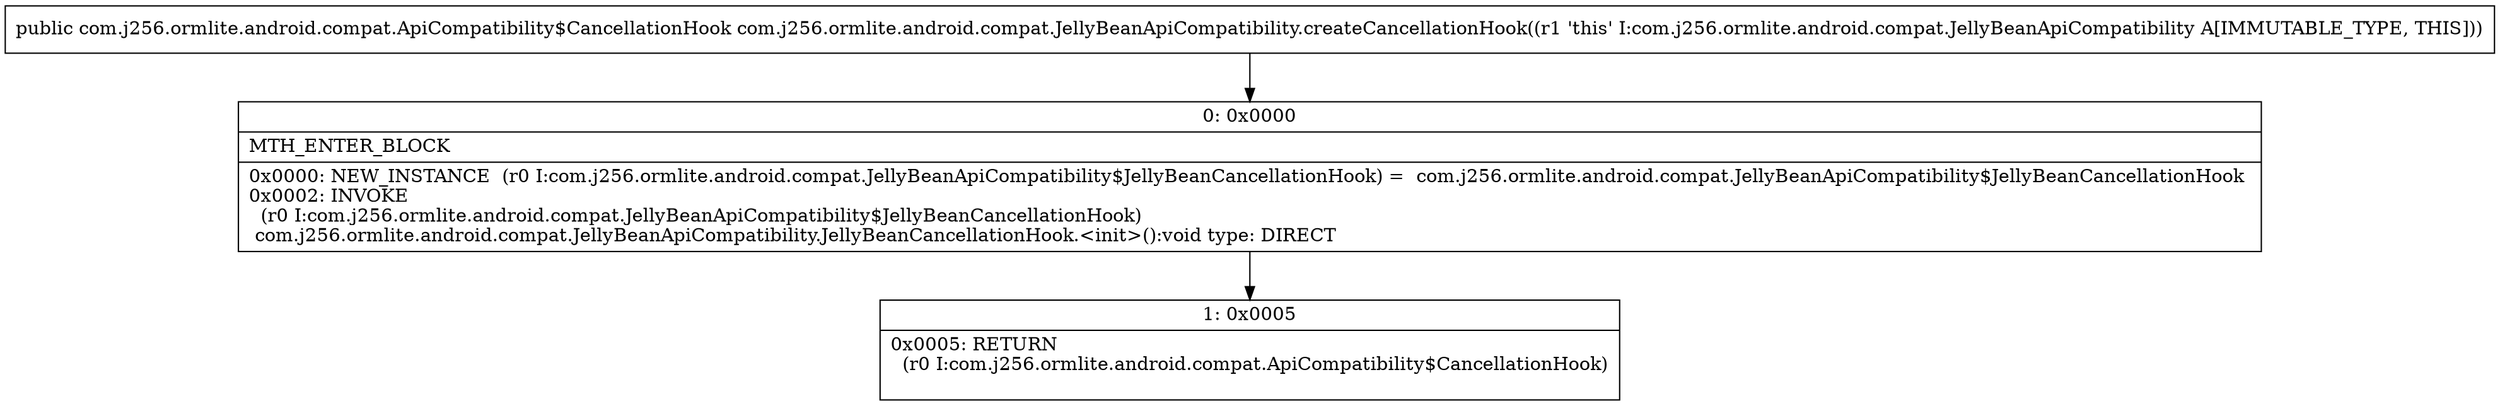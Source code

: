 digraph "CFG forcom.j256.ormlite.android.compat.JellyBeanApiCompatibility.createCancellationHook()Lcom\/j256\/ormlite\/android\/compat\/ApiCompatibility$CancellationHook;" {
Node_0 [shape=record,label="{0\:\ 0x0000|MTH_ENTER_BLOCK\l|0x0000: NEW_INSTANCE  (r0 I:com.j256.ormlite.android.compat.JellyBeanApiCompatibility$JellyBeanCancellationHook) =  com.j256.ormlite.android.compat.JellyBeanApiCompatibility$JellyBeanCancellationHook \l0x0002: INVOKE  \l  (r0 I:com.j256.ormlite.android.compat.JellyBeanApiCompatibility$JellyBeanCancellationHook)\l com.j256.ormlite.android.compat.JellyBeanApiCompatibility.JellyBeanCancellationHook.\<init\>():void type: DIRECT \l}"];
Node_1 [shape=record,label="{1\:\ 0x0005|0x0005: RETURN  \l  (r0 I:com.j256.ormlite.android.compat.ApiCompatibility$CancellationHook)\l \l}"];
MethodNode[shape=record,label="{public com.j256.ormlite.android.compat.ApiCompatibility$CancellationHook com.j256.ormlite.android.compat.JellyBeanApiCompatibility.createCancellationHook((r1 'this' I:com.j256.ormlite.android.compat.JellyBeanApiCompatibility A[IMMUTABLE_TYPE, THIS])) }"];
MethodNode -> Node_0;
Node_0 -> Node_1;
}

